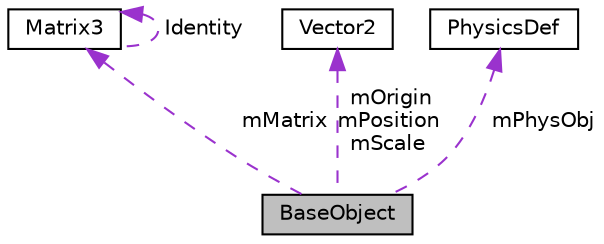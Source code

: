 digraph G
{
  edge [fontname="Helvetica",fontsize="10",labelfontname="Helvetica",labelfontsize="10"];
  node [fontname="Helvetica",fontsize="10",shape=record];
  Node1 [label="BaseObject",height=0.2,width=0.4,color="black", fillcolor="grey75", style="filled" fontcolor="black"];
  Node2 -> Node1 [dir="back",color="darkorchid3",fontsize="10",style="dashed",label=" mMatrix" ,fontname="Helvetica"];
  Node2 [label="Matrix3",height=0.2,width=0.4,color="black", fillcolor="white", style="filled",URL="$class_matrix3.html",tooltip="Utility class to manipulate 3x3 matrices of floats."];
  Node2 -> Node2 [dir="back",color="darkorchid3",fontsize="10",style="dashed",label=" Identity" ,fontname="Helvetica"];
  Node3 -> Node1 [dir="back",color="darkorchid3",fontsize="10",style="dashed",label=" mOrigin\nmPosition\nmScale" ,fontname="Helvetica"];
  Node3 [label="Vector2",height=0.2,width=0.4,color="black", fillcolor="white", style="filled",URL="$class_vector2.html"];
  Node4 -> Node1 [dir="back",color="darkorchid3",fontsize="10",style="dashed",label=" mPhysObj" ,fontname="Helvetica"];
  Node4 [label="PhysicsDef",height=0.2,width=0.4,color="black", fillcolor="white", style="filled",URL="$class_physics_def.html"];
}
